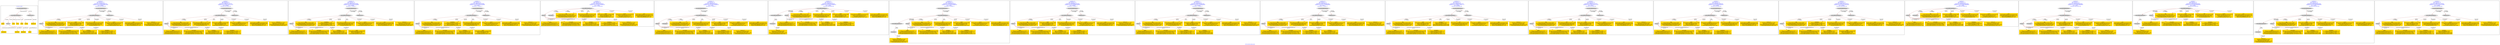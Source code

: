 digraph n0 {
fontcolor="blue"
remincross="true"
label="s24-s-norton-simon.json"
subgraph cluster_0 {
label="1-correct model"
n2[style="filled",color="white",fillcolor="lightgray",label="CulturalHeritageObject1"];
n3[shape="plaintext",style="filled",fillcolor="gold",label="made"];
n4[style="filled",color="white",fillcolor="lightgray",label="Person1"];
n5[shape="plaintext",style="filled",fillcolor="gold",label="dim"];
n6[shape="plaintext",style="filled",fillcolor="gold",label="prov"];
n7[shape="plaintext",style="filled",fillcolor="gold",label="title"];
n8[shape="plaintext",style="filled",fillcolor="gold",label="access"];
n9[shape="plaintext",style="filled",fillcolor="gold",label="nationality"];
n10[shape="plaintext",style="filled",fillcolor="gold",label="birthDate"];
n11[shape="plaintext",style="filled",fillcolor="gold",label="deathDate"];
n12[shape="plaintext",style="filled",fillcolor="gold",label="artist"];
n13[style="filled",color="white",fillcolor="lightgray",label="EuropeanaAggregation1"];
n14[style="filled",color="white",fillcolor="lightgray",label="WebResource1"];
n15[shape="plaintext",style="filled",fillcolor="gold",label="image_url"];
}
subgraph cluster_1 {
label="candidate 0\nlink coherence:1.0\nnode coherence:1.0\nconfidence:0.5128361958641812\nmapping score:0.6209453986213936\ncost:12.99968\n-precision:0.85-recall:0.85"
n17[style="filled",color="white",fillcolor="lightgray",label="CulturalHeritageObject1"];
n18[style="filled",color="white",fillcolor="lightgray",label="Person1"];
n19[style="filled",color="white",fillcolor="lightgray",label="EuropeanaAggregation1"];
n20[style="filled",color="white",fillcolor="lightgray",label="WebResource1"];
n21[shape="plaintext",style="filled",fillcolor="gold",label="dim\n[CulturalHeritageObject,extent,0.684]\n[CulturalHeritageObject,accessionNumber,0.131]\n[CulturalHeritageObject,description,0.104]\n[CulturalHeritageObject,medium,0.08]"];
n22[shape="plaintext",style="filled",fillcolor="gold",label="artist\n[Person,nameOfThePerson,0.537]\n[CulturalHeritageObject,description,0.175]\n[Person,biographicalInformation,0.17]\n[CulturalHeritageObject,provenance,0.118]"];
n23[shape="plaintext",style="filled",fillcolor="gold",label="nationality\n[Person,countryAssociatedWithThePerson,0.829]\n[Person,biographicalInformation,0.059]\n[CulturalHeritageObject,description,0.058]\n[CulturalHeritageObject,provenance,0.053]"];
n24[shape="plaintext",style="filled",fillcolor="gold",label="made\n[CulturalHeritageObject,created,0.396]\n[Person,dateOfDeath,0.329]\n[Person,dateOfBirth,0.151]\n[CulturalHeritageObject,title,0.124]"];
n25[shape="plaintext",style="filled",fillcolor="gold",label="title\n[CulturalHeritageObject,description,0.383]\n[CulturalHeritageObject,title,0.343]\n[Person,biographicalInformation,0.2]\n[Concept,prefLabel,0.075]"];
n26[shape="plaintext",style="filled",fillcolor="gold",label="birthDate\n[Person,dateOfDeath,0.357]\n[Person,dateOfBirth,0.332]\n[CulturalHeritageObject,created,0.266]\n[Person,biographicalInformation,0.044]"];
n27[shape="plaintext",style="filled",fillcolor="gold",label="access\n[CulturalHeritageObject,provenance,0.372]\n[Person,nameOfThePerson,0.247]\n[Document,classLink,0.212]\n[CulturalHeritageObject,title,0.169]"];
n28[shape="plaintext",style="filled",fillcolor="gold",label="deathDate\n[Person,dateOfDeath,0.458]\n[CulturalHeritageObject,created,0.303]\n[Person,dateOfBirth,0.198]\n[CulturalHeritageObject,description,0.04]"];
n29[shape="plaintext",style="filled",fillcolor="gold",label="image_url\n[WebResource,classLink,0.536]\n[Document,classLink,0.309]\n[CulturalHeritageObject,description,0.138]\n[CulturalHeritageObject,title,0.018]"];
n30[shape="plaintext",style="filled",fillcolor="gold",label="prov\n[CulturalHeritageObject,provenance,0.6]\n[CulturalHeritageObject,description,0.153]\n[CulturalHeritageObject,title,0.13]\n[Person,nameOfThePerson,0.116]"];
}
subgraph cluster_2 {
label="candidate 1\nlink coherence:1.0\nnode coherence:1.0\nconfidence:0.5088373311825557\nmapping score:0.6196124437275187\ncost:12.99968\n-precision:0.92-recall:0.92"
n32[style="filled",color="white",fillcolor="lightgray",label="CulturalHeritageObject1"];
n33[style="filled",color="white",fillcolor="lightgray",label="Person1"];
n34[style="filled",color="white",fillcolor="lightgray",label="EuropeanaAggregation1"];
n35[style="filled",color="white",fillcolor="lightgray",label="WebResource1"];
n36[shape="plaintext",style="filled",fillcolor="gold",label="dim\n[CulturalHeritageObject,extent,0.684]\n[CulturalHeritageObject,accessionNumber,0.131]\n[CulturalHeritageObject,description,0.104]\n[CulturalHeritageObject,medium,0.08]"];
n37[shape="plaintext",style="filled",fillcolor="gold",label="artist\n[Person,nameOfThePerson,0.537]\n[CulturalHeritageObject,description,0.175]\n[Person,biographicalInformation,0.17]\n[CulturalHeritageObject,provenance,0.118]"];
n38[shape="plaintext",style="filled",fillcolor="gold",label="nationality\n[Person,countryAssociatedWithThePerson,0.829]\n[Person,biographicalInformation,0.059]\n[CulturalHeritageObject,description,0.058]\n[CulturalHeritageObject,provenance,0.053]"];
n39[shape="plaintext",style="filled",fillcolor="gold",label="title\n[CulturalHeritageObject,description,0.383]\n[CulturalHeritageObject,title,0.343]\n[Person,biographicalInformation,0.2]\n[Concept,prefLabel,0.075]"];
n40[shape="plaintext",style="filled",fillcolor="gold",label="made\n[CulturalHeritageObject,created,0.396]\n[Person,dateOfDeath,0.329]\n[Person,dateOfBirth,0.151]\n[CulturalHeritageObject,title,0.124]"];
n41[shape="plaintext",style="filled",fillcolor="gold",label="birthDate\n[Person,dateOfDeath,0.357]\n[Person,dateOfBirth,0.332]\n[CulturalHeritageObject,created,0.266]\n[Person,biographicalInformation,0.044]"];
n42[shape="plaintext",style="filled",fillcolor="gold",label="access\n[CulturalHeritageObject,provenance,0.372]\n[Person,nameOfThePerson,0.247]\n[Document,classLink,0.212]\n[CulturalHeritageObject,title,0.169]"];
n43[shape="plaintext",style="filled",fillcolor="gold",label="deathDate\n[Person,dateOfDeath,0.458]\n[CulturalHeritageObject,created,0.303]\n[Person,dateOfBirth,0.198]\n[CulturalHeritageObject,description,0.04]"];
n44[shape="plaintext",style="filled",fillcolor="gold",label="image_url\n[WebResource,classLink,0.536]\n[Document,classLink,0.309]\n[CulturalHeritageObject,description,0.138]\n[CulturalHeritageObject,title,0.018]"];
n45[shape="plaintext",style="filled",fillcolor="gold",label="prov\n[CulturalHeritageObject,provenance,0.6]\n[CulturalHeritageObject,description,0.153]\n[CulturalHeritageObject,title,0.13]\n[Person,nameOfThePerson,0.116]"];
}
subgraph cluster_3 {
label="candidate 10\nlink coherence:1.0\nnode coherence:1.0\nconfidence:0.48661258555286696\nmapping score:0.6122041951842889\ncost:12.99968\n-precision:0.77-recall:0.77"
n47[style="filled",color="white",fillcolor="lightgray",label="CulturalHeritageObject1"];
n48[style="filled",color="white",fillcolor="lightgray",label="Person1"];
n49[style="filled",color="white",fillcolor="lightgray",label="EuropeanaAggregation1"];
n50[style="filled",color="white",fillcolor="lightgray",label="WebResource1"];
n51[shape="plaintext",style="filled",fillcolor="gold",label="dim\n[CulturalHeritageObject,extent,0.684]\n[CulturalHeritageObject,accessionNumber,0.131]\n[CulturalHeritageObject,description,0.104]\n[CulturalHeritageObject,medium,0.08]"];
n52[shape="plaintext",style="filled",fillcolor="gold",label="artist\n[Person,nameOfThePerson,0.537]\n[CulturalHeritageObject,description,0.175]\n[Person,biographicalInformation,0.17]\n[CulturalHeritageObject,provenance,0.118]"];
n53[shape="plaintext",style="filled",fillcolor="gold",label="nationality\n[Person,countryAssociatedWithThePerson,0.829]\n[Person,biographicalInformation,0.059]\n[CulturalHeritageObject,description,0.058]\n[CulturalHeritageObject,provenance,0.053]"];
n54[shape="plaintext",style="filled",fillcolor="gold",label="deathDate\n[Person,dateOfDeath,0.458]\n[CulturalHeritageObject,created,0.303]\n[Person,dateOfBirth,0.198]\n[CulturalHeritageObject,description,0.04]"];
n55[shape="plaintext",style="filled",fillcolor="gold",label="title\n[CulturalHeritageObject,description,0.383]\n[CulturalHeritageObject,title,0.343]\n[Person,biographicalInformation,0.2]\n[Concept,prefLabel,0.075]"];
n56[shape="plaintext",style="filled",fillcolor="gold",label="birthDate\n[Person,dateOfDeath,0.357]\n[Person,dateOfBirth,0.332]\n[CulturalHeritageObject,created,0.266]\n[Person,biographicalInformation,0.044]"];
n57[shape="plaintext",style="filled",fillcolor="gold",label="access\n[CulturalHeritageObject,provenance,0.372]\n[Person,nameOfThePerson,0.247]\n[Document,classLink,0.212]\n[CulturalHeritageObject,title,0.169]"];
n58[shape="plaintext",style="filled",fillcolor="gold",label="made\n[CulturalHeritageObject,created,0.396]\n[Person,dateOfDeath,0.329]\n[Person,dateOfBirth,0.151]\n[CulturalHeritageObject,title,0.124]"];
n59[shape="plaintext",style="filled",fillcolor="gold",label="image_url\n[WebResource,classLink,0.536]\n[Document,classLink,0.309]\n[CulturalHeritageObject,description,0.138]\n[CulturalHeritageObject,title,0.018]"];
n60[shape="plaintext",style="filled",fillcolor="gold",label="prov\n[CulturalHeritageObject,provenance,0.6]\n[CulturalHeritageObject,description,0.153]\n[CulturalHeritageObject,title,0.13]\n[Person,nameOfThePerson,0.116]"];
}
subgraph cluster_4 {
label="candidate 11\nlink coherence:1.0\nnode coherence:1.0\nconfidence:0.48661258555286696\nmapping score:0.6122041951842889\ncost:12.99977\n-precision:0.77-recall:0.77"
n62[style="filled",color="white",fillcolor="lightgray",label="CulturalHeritageObject1"];
n63[style="filled",color="white",fillcolor="lightgray",label="Person1"];
n64[style="filled",color="white",fillcolor="lightgray",label="EuropeanaAggregation1"];
n65[style="filled",color="white",fillcolor="lightgray",label="WebResource2"];
n66[shape="plaintext",style="filled",fillcolor="gold",label="dim\n[CulturalHeritageObject,extent,0.684]\n[CulturalHeritageObject,accessionNumber,0.131]\n[CulturalHeritageObject,description,0.104]\n[CulturalHeritageObject,medium,0.08]"];
n67[shape="plaintext",style="filled",fillcolor="gold",label="artist\n[Person,nameOfThePerson,0.537]\n[CulturalHeritageObject,description,0.175]\n[Person,biographicalInformation,0.17]\n[CulturalHeritageObject,provenance,0.118]"];
n68[shape="plaintext",style="filled",fillcolor="gold",label="nationality\n[Person,countryAssociatedWithThePerson,0.829]\n[Person,biographicalInformation,0.059]\n[CulturalHeritageObject,description,0.058]\n[CulturalHeritageObject,provenance,0.053]"];
n69[shape="plaintext",style="filled",fillcolor="gold",label="image_url\n[WebResource,classLink,0.536]\n[Document,classLink,0.309]\n[CulturalHeritageObject,description,0.138]\n[CulturalHeritageObject,title,0.018]"];
n70[shape="plaintext",style="filled",fillcolor="gold",label="deathDate\n[Person,dateOfDeath,0.458]\n[CulturalHeritageObject,created,0.303]\n[Person,dateOfBirth,0.198]\n[CulturalHeritageObject,description,0.04]"];
n71[shape="plaintext",style="filled",fillcolor="gold",label="title\n[CulturalHeritageObject,description,0.383]\n[CulturalHeritageObject,title,0.343]\n[Person,biographicalInformation,0.2]\n[Concept,prefLabel,0.075]"];
n72[shape="plaintext",style="filled",fillcolor="gold",label="birthDate\n[Person,dateOfDeath,0.357]\n[Person,dateOfBirth,0.332]\n[CulturalHeritageObject,created,0.266]\n[Person,biographicalInformation,0.044]"];
n73[shape="plaintext",style="filled",fillcolor="gold",label="access\n[CulturalHeritageObject,provenance,0.372]\n[Person,nameOfThePerson,0.247]\n[Document,classLink,0.212]\n[CulturalHeritageObject,title,0.169]"];
n74[shape="plaintext",style="filled",fillcolor="gold",label="made\n[CulturalHeritageObject,created,0.396]\n[Person,dateOfDeath,0.329]\n[Person,dateOfBirth,0.151]\n[CulturalHeritageObject,title,0.124]"];
n75[shape="plaintext",style="filled",fillcolor="gold",label="prov\n[CulturalHeritageObject,provenance,0.6]\n[CulturalHeritageObject,description,0.153]\n[CulturalHeritageObject,title,0.13]\n[Person,nameOfThePerson,0.116]"];
}
subgraph cluster_5 {
label="candidate 12\nlink coherence:1.0\nnode coherence:1.0\nconfidence:0.486185381900431\nmapping score:0.6120617939668103\ncost:11.99987\n-precision:0.75-recall:0.69"
n77[style="filled",color="white",fillcolor="lightgray",label="CulturalHeritageObject1"];
n78[style="filled",color="white",fillcolor="lightgray",label="Person1"];
n79[style="filled",color="white",fillcolor="lightgray",label="Document1"];
n80[shape="plaintext",style="filled",fillcolor="gold",label="dim\n[CulturalHeritageObject,extent,0.684]\n[CulturalHeritageObject,accessionNumber,0.131]\n[CulturalHeritageObject,description,0.104]\n[CulturalHeritageObject,medium,0.08]"];
n81[shape="plaintext",style="filled",fillcolor="gold",label="artist\n[Person,nameOfThePerson,0.537]\n[CulturalHeritageObject,description,0.175]\n[Person,biographicalInformation,0.17]\n[CulturalHeritageObject,provenance,0.118]"];
n82[shape="plaintext",style="filled",fillcolor="gold",label="nationality\n[Person,countryAssociatedWithThePerson,0.829]\n[Person,biographicalInformation,0.059]\n[CulturalHeritageObject,description,0.058]\n[CulturalHeritageObject,provenance,0.053]"];
n83[shape="plaintext",style="filled",fillcolor="gold",label="image_url\n[WebResource,classLink,0.536]\n[Document,classLink,0.309]\n[CulturalHeritageObject,description,0.138]\n[CulturalHeritageObject,title,0.018]"];
n84[shape="plaintext",style="filled",fillcolor="gold",label="title\n[CulturalHeritageObject,description,0.383]\n[CulturalHeritageObject,title,0.343]\n[Person,biographicalInformation,0.2]\n[Concept,prefLabel,0.075]"];
n85[shape="plaintext",style="filled",fillcolor="gold",label="made\n[CulturalHeritageObject,created,0.396]\n[Person,dateOfDeath,0.329]\n[Person,dateOfBirth,0.151]\n[CulturalHeritageObject,title,0.124]"];
n86[shape="plaintext",style="filled",fillcolor="gold",label="birthDate\n[Person,dateOfDeath,0.357]\n[Person,dateOfBirth,0.332]\n[CulturalHeritageObject,created,0.266]\n[Person,biographicalInformation,0.044]"];
n87[shape="plaintext",style="filled",fillcolor="gold",label="access\n[CulturalHeritageObject,provenance,0.372]\n[Person,nameOfThePerson,0.247]\n[Document,classLink,0.212]\n[CulturalHeritageObject,title,0.169]"];
n88[shape="plaintext",style="filled",fillcolor="gold",label="deathDate\n[Person,dateOfDeath,0.458]\n[CulturalHeritageObject,created,0.303]\n[Person,dateOfBirth,0.198]\n[CulturalHeritageObject,description,0.04]"];
n89[shape="plaintext",style="filled",fillcolor="gold",label="prov\n[CulturalHeritageObject,provenance,0.6]\n[CulturalHeritageObject,description,0.153]\n[CulturalHeritageObject,title,0.13]\n[Person,nameOfThePerson,0.116]"];
}
subgraph cluster_6 {
label="candidate 13\nlink coherence:1.0\nnode coherence:1.0\nconfidence:0.486185381900431\nmapping score:0.6120617939668103\ncost:12.99977\n-precision:0.77-recall:0.77"
n91[style="filled",color="white",fillcolor="lightgray",label="CulturalHeritageObject1"];
n92[style="filled",color="white",fillcolor="lightgray",label="Person1"];
n93[style="filled",color="white",fillcolor="lightgray",label="Document1"];
n94[style="filled",color="white",fillcolor="lightgray",label="EuropeanaAggregation1"];
n95[shape="plaintext",style="filled",fillcolor="gold",label="dim\n[CulturalHeritageObject,extent,0.684]\n[CulturalHeritageObject,accessionNumber,0.131]\n[CulturalHeritageObject,description,0.104]\n[CulturalHeritageObject,medium,0.08]"];
n96[shape="plaintext",style="filled",fillcolor="gold",label="artist\n[Person,nameOfThePerson,0.537]\n[CulturalHeritageObject,description,0.175]\n[Person,biographicalInformation,0.17]\n[CulturalHeritageObject,provenance,0.118]"];
n97[shape="plaintext",style="filled",fillcolor="gold",label="nationality\n[Person,countryAssociatedWithThePerson,0.829]\n[Person,biographicalInformation,0.059]\n[CulturalHeritageObject,description,0.058]\n[CulturalHeritageObject,provenance,0.053]"];
n98[shape="plaintext",style="filled",fillcolor="gold",label="image_url\n[WebResource,classLink,0.536]\n[Document,classLink,0.309]\n[CulturalHeritageObject,description,0.138]\n[CulturalHeritageObject,title,0.018]"];
n99[shape="plaintext",style="filled",fillcolor="gold",label="title\n[CulturalHeritageObject,description,0.383]\n[CulturalHeritageObject,title,0.343]\n[Person,biographicalInformation,0.2]\n[Concept,prefLabel,0.075]"];
n100[shape="plaintext",style="filled",fillcolor="gold",label="made\n[CulturalHeritageObject,created,0.396]\n[Person,dateOfDeath,0.329]\n[Person,dateOfBirth,0.151]\n[CulturalHeritageObject,title,0.124]"];
n101[shape="plaintext",style="filled",fillcolor="gold",label="birthDate\n[Person,dateOfDeath,0.357]\n[Person,dateOfBirth,0.332]\n[CulturalHeritageObject,created,0.266]\n[Person,biographicalInformation,0.044]"];
n102[shape="plaintext",style="filled",fillcolor="gold",label="access\n[CulturalHeritageObject,provenance,0.372]\n[Person,nameOfThePerson,0.247]\n[Document,classLink,0.212]\n[CulturalHeritageObject,title,0.169]"];
n103[shape="plaintext",style="filled",fillcolor="gold",label="deathDate\n[Person,dateOfDeath,0.458]\n[CulturalHeritageObject,created,0.303]\n[Person,dateOfBirth,0.198]\n[CulturalHeritageObject,description,0.04]"];
n104[shape="plaintext",style="filled",fillcolor="gold",label="prov\n[CulturalHeritageObject,provenance,0.6]\n[CulturalHeritageObject,description,0.153]\n[CulturalHeritageObject,title,0.13]\n[Person,nameOfThePerson,0.116]"];
}
subgraph cluster_7 {
label="candidate 14\nlink coherence:1.0\nnode coherence:1.0\nconfidence:0.486185381900431\nmapping score:0.6120617939668103\ncost:12.99987\n-precision:0.69-recall:0.69"
n106[style="filled",color="white",fillcolor="lightgray",label="CulturalHeritageObject1"];
n107[style="filled",color="white",fillcolor="lightgray",label="CulturalHeritageObject2"];
n108[style="filled",color="white",fillcolor="lightgray",label="Person1"];
n109[style="filled",color="white",fillcolor="lightgray",label="Document2"];
n110[shape="plaintext",style="filled",fillcolor="gold",label="dim\n[CulturalHeritageObject,extent,0.684]\n[CulturalHeritageObject,accessionNumber,0.131]\n[CulturalHeritageObject,description,0.104]\n[CulturalHeritageObject,medium,0.08]"];
n111[shape="plaintext",style="filled",fillcolor="gold",label="artist\n[Person,nameOfThePerson,0.537]\n[CulturalHeritageObject,description,0.175]\n[Person,biographicalInformation,0.17]\n[CulturalHeritageObject,provenance,0.118]"];
n112[shape="plaintext",style="filled",fillcolor="gold",label="nationality\n[Person,countryAssociatedWithThePerson,0.829]\n[Person,biographicalInformation,0.059]\n[CulturalHeritageObject,description,0.058]\n[CulturalHeritageObject,provenance,0.053]"];
n113[shape="plaintext",style="filled",fillcolor="gold",label="image_url\n[WebResource,classLink,0.536]\n[Document,classLink,0.309]\n[CulturalHeritageObject,description,0.138]\n[CulturalHeritageObject,title,0.018]"];
n114[shape="plaintext",style="filled",fillcolor="gold",label="title\n[CulturalHeritageObject,description,0.383]\n[CulturalHeritageObject,title,0.343]\n[Person,biographicalInformation,0.2]\n[Concept,prefLabel,0.075]"];
n115[shape="plaintext",style="filled",fillcolor="gold",label="made\n[CulturalHeritageObject,created,0.396]\n[Person,dateOfDeath,0.329]\n[Person,dateOfBirth,0.151]\n[CulturalHeritageObject,title,0.124]"];
n116[shape="plaintext",style="filled",fillcolor="gold",label="birthDate\n[Person,dateOfDeath,0.357]\n[Person,dateOfBirth,0.332]\n[CulturalHeritageObject,created,0.266]\n[Person,biographicalInformation,0.044]"];
n117[shape="plaintext",style="filled",fillcolor="gold",label="access\n[CulturalHeritageObject,provenance,0.372]\n[Person,nameOfThePerson,0.247]\n[Document,classLink,0.212]\n[CulturalHeritageObject,title,0.169]"];
n118[shape="plaintext",style="filled",fillcolor="gold",label="deathDate\n[Person,dateOfDeath,0.458]\n[CulturalHeritageObject,created,0.303]\n[Person,dateOfBirth,0.198]\n[CulturalHeritageObject,description,0.04]"];
n119[shape="plaintext",style="filled",fillcolor="gold",label="prov\n[CulturalHeritageObject,provenance,0.6]\n[CulturalHeritageObject,description,0.153]\n[CulturalHeritageObject,title,0.13]\n[Person,nameOfThePerson,0.116]"];
}
subgraph cluster_8 {
label="candidate 15\nlink coherence:1.0\nnode coherence:1.0\nconfidence:0.486185381900431\nmapping score:0.6120617939668103\ncost:13.99977\n-precision:0.71-recall:0.77"
n121[style="filled",color="white",fillcolor="lightgray",label="CulturalHeritageObject1"];
n122[style="filled",color="white",fillcolor="lightgray",label="CulturalHeritageObject2"];
n123[style="filled",color="white",fillcolor="lightgray",label="Person1"];
n124[style="filled",color="white",fillcolor="lightgray",label="Document2"];
n125[style="filled",color="white",fillcolor="lightgray",label="EuropeanaAggregation1"];
n126[shape="plaintext",style="filled",fillcolor="gold",label="dim\n[CulturalHeritageObject,extent,0.684]\n[CulturalHeritageObject,accessionNumber,0.131]\n[CulturalHeritageObject,description,0.104]\n[CulturalHeritageObject,medium,0.08]"];
n127[shape="plaintext",style="filled",fillcolor="gold",label="artist\n[Person,nameOfThePerson,0.537]\n[CulturalHeritageObject,description,0.175]\n[Person,biographicalInformation,0.17]\n[CulturalHeritageObject,provenance,0.118]"];
n128[shape="plaintext",style="filled",fillcolor="gold",label="nationality\n[Person,countryAssociatedWithThePerson,0.829]\n[Person,biographicalInformation,0.059]\n[CulturalHeritageObject,description,0.058]\n[CulturalHeritageObject,provenance,0.053]"];
n129[shape="plaintext",style="filled",fillcolor="gold",label="image_url\n[WebResource,classLink,0.536]\n[Document,classLink,0.309]\n[CulturalHeritageObject,description,0.138]\n[CulturalHeritageObject,title,0.018]"];
n130[shape="plaintext",style="filled",fillcolor="gold",label="title\n[CulturalHeritageObject,description,0.383]\n[CulturalHeritageObject,title,0.343]\n[Person,biographicalInformation,0.2]\n[Concept,prefLabel,0.075]"];
n131[shape="plaintext",style="filled",fillcolor="gold",label="made\n[CulturalHeritageObject,created,0.396]\n[Person,dateOfDeath,0.329]\n[Person,dateOfBirth,0.151]\n[CulturalHeritageObject,title,0.124]"];
n132[shape="plaintext",style="filled",fillcolor="gold",label="birthDate\n[Person,dateOfDeath,0.357]\n[Person,dateOfBirth,0.332]\n[CulturalHeritageObject,created,0.266]\n[Person,biographicalInformation,0.044]"];
n133[shape="plaintext",style="filled",fillcolor="gold",label="access\n[CulturalHeritageObject,provenance,0.372]\n[Person,nameOfThePerson,0.247]\n[Document,classLink,0.212]\n[CulturalHeritageObject,title,0.169]"];
n134[shape="plaintext",style="filled",fillcolor="gold",label="deathDate\n[Person,dateOfDeath,0.458]\n[CulturalHeritageObject,created,0.303]\n[Person,dateOfBirth,0.198]\n[CulturalHeritageObject,description,0.04]"];
n135[shape="plaintext",style="filled",fillcolor="gold",label="prov\n[CulturalHeritageObject,provenance,0.6]\n[CulturalHeritageObject,description,0.153]\n[CulturalHeritageObject,title,0.13]\n[Person,nameOfThePerson,0.116]"];
}
subgraph cluster_9 {
label="candidate 16\nlink coherence:1.0\nnode coherence:1.0\nconfidence:0.48556488161955846\nmapping score:0.6118549605398528\ncost:12.99968\n-precision:0.77-recall:0.77"
n137[style="filled",color="white",fillcolor="lightgray",label="CulturalHeritageObject1"];
n138[style="filled",color="white",fillcolor="lightgray",label="Person1"];
n139[style="filled",color="white",fillcolor="lightgray",label="EuropeanaAggregation1"];
n140[style="filled",color="white",fillcolor="lightgray",label="WebResource1"];
n141[shape="plaintext",style="filled",fillcolor="gold",label="dim\n[CulturalHeritageObject,extent,0.684]\n[CulturalHeritageObject,accessionNumber,0.131]\n[CulturalHeritageObject,description,0.104]\n[CulturalHeritageObject,medium,0.08]"];
n142[shape="plaintext",style="filled",fillcolor="gold",label="artist\n[Person,nameOfThePerson,0.537]\n[CulturalHeritageObject,description,0.175]\n[Person,biographicalInformation,0.17]\n[CulturalHeritageObject,provenance,0.118]"];
n143[shape="plaintext",style="filled",fillcolor="gold",label="nationality\n[Person,countryAssociatedWithThePerson,0.829]\n[Person,biographicalInformation,0.059]\n[CulturalHeritageObject,description,0.058]\n[CulturalHeritageObject,provenance,0.053]"];
n144[shape="plaintext",style="filled",fillcolor="gold",label="made\n[CulturalHeritageObject,created,0.396]\n[Person,dateOfDeath,0.329]\n[Person,dateOfBirth,0.151]\n[CulturalHeritageObject,title,0.124]"];
n145[shape="plaintext",style="filled",fillcolor="gold",label="title\n[CulturalHeritageObject,description,0.383]\n[CulturalHeritageObject,title,0.343]\n[Person,biographicalInformation,0.2]\n[Concept,prefLabel,0.075]"];
n146[shape="plaintext",style="filled",fillcolor="gold",label="birthDate\n[Person,dateOfDeath,0.357]\n[Person,dateOfBirth,0.332]\n[CulturalHeritageObject,created,0.266]\n[Person,biographicalInformation,0.044]"];
n147[shape="plaintext",style="filled",fillcolor="gold",label="access\n[CulturalHeritageObject,provenance,0.372]\n[Person,nameOfThePerson,0.247]\n[Document,classLink,0.212]\n[CulturalHeritageObject,title,0.169]"];
n148[shape="plaintext",style="filled",fillcolor="gold",label="deathDate\n[Person,dateOfDeath,0.458]\n[CulturalHeritageObject,created,0.303]\n[Person,dateOfBirth,0.198]\n[CulturalHeritageObject,description,0.04]"];
n149[shape="plaintext",style="filled",fillcolor="gold",label="image_url\n[WebResource,classLink,0.536]\n[Document,classLink,0.309]\n[CulturalHeritageObject,description,0.138]\n[CulturalHeritageObject,title,0.018]"];
n150[shape="plaintext",style="filled",fillcolor="gold",label="prov\n[CulturalHeritageObject,provenance,0.6]\n[CulturalHeritageObject,description,0.153]\n[CulturalHeritageObject,title,0.13]\n[Person,nameOfThePerson,0.116]"];
}
subgraph cluster_10 {
label="candidate 17\nlink coherence:1.0\nnode coherence:1.0\nconfidence:0.4853139265922429\nmapping score:0.6117713088640809\ncost:12.99968\n-precision:0.77-recall:0.77"
n152[style="filled",color="white",fillcolor="lightgray",label="CulturalHeritageObject1"];
n153[style="filled",color="white",fillcolor="lightgray",label="Person1"];
n154[style="filled",color="white",fillcolor="lightgray",label="EuropeanaAggregation1"];
n155[style="filled",color="white",fillcolor="lightgray",label="WebResource1"];
n156[shape="plaintext",style="filled",fillcolor="gold",label="dim\n[CulturalHeritageObject,extent,0.684]\n[CulturalHeritageObject,accessionNumber,0.131]\n[CulturalHeritageObject,description,0.104]\n[CulturalHeritageObject,medium,0.08]"];
n157[shape="plaintext",style="filled",fillcolor="gold",label="artist\n[Person,nameOfThePerson,0.537]\n[CulturalHeritageObject,description,0.175]\n[Person,biographicalInformation,0.17]\n[CulturalHeritageObject,provenance,0.118]"];
n158[shape="plaintext",style="filled",fillcolor="gold",label="nationality\n[Person,countryAssociatedWithThePerson,0.829]\n[Person,biographicalInformation,0.059]\n[CulturalHeritageObject,description,0.058]\n[CulturalHeritageObject,provenance,0.053]"];
n159[shape="plaintext",style="filled",fillcolor="gold",label="title\n[CulturalHeritageObject,description,0.383]\n[CulturalHeritageObject,title,0.343]\n[Person,biographicalInformation,0.2]\n[Concept,prefLabel,0.075]"];
n160[shape="plaintext",style="filled",fillcolor="gold",label="made\n[CulturalHeritageObject,created,0.396]\n[Person,dateOfDeath,0.329]\n[Person,dateOfBirth,0.151]\n[CulturalHeritageObject,title,0.124]"];
n161[shape="plaintext",style="filled",fillcolor="gold",label="deathDate\n[Person,dateOfDeath,0.458]\n[CulturalHeritageObject,created,0.303]\n[Person,dateOfBirth,0.198]\n[CulturalHeritageObject,description,0.04]"];
n162[shape="plaintext",style="filled",fillcolor="gold",label="access\n[CulturalHeritageObject,provenance,0.372]\n[Person,nameOfThePerson,0.247]\n[Document,classLink,0.212]\n[CulturalHeritageObject,title,0.169]"];
n163[shape="plaintext",style="filled",fillcolor="gold",label="birthDate\n[Person,dateOfDeath,0.357]\n[Person,dateOfBirth,0.332]\n[CulturalHeritageObject,created,0.266]\n[Person,biographicalInformation,0.044]"];
n164[shape="plaintext",style="filled",fillcolor="gold",label="image_url\n[WebResource,classLink,0.536]\n[Document,classLink,0.309]\n[CulturalHeritageObject,description,0.138]\n[CulturalHeritageObject,title,0.018]"];
n165[shape="plaintext",style="filled",fillcolor="gold",label="prov\n[CulturalHeritageObject,provenance,0.6]\n[CulturalHeritageObject,description,0.153]\n[CulturalHeritageObject,title,0.13]\n[Person,nameOfThePerson,0.116]"];
}
subgraph cluster_11 {
label="candidate 18\nlink coherence:1.0\nnode coherence:1.0\nconfidence:0.4853139265922429\nmapping score:0.6117713088640809\ncost:12.99977\n-precision:0.77-recall:0.77"
n167[style="filled",color="white",fillcolor="lightgray",label="CulturalHeritageObject1"];
n168[style="filled",color="white",fillcolor="lightgray",label="Person1"];
n169[style="filled",color="white",fillcolor="lightgray",label="EuropeanaAggregation1"];
n170[style="filled",color="white",fillcolor="lightgray",label="WebResource2"];
n171[shape="plaintext",style="filled",fillcolor="gold",label="dim\n[CulturalHeritageObject,extent,0.684]\n[CulturalHeritageObject,accessionNumber,0.131]\n[CulturalHeritageObject,description,0.104]\n[CulturalHeritageObject,medium,0.08]"];
n172[shape="plaintext",style="filled",fillcolor="gold",label="artist\n[Person,nameOfThePerson,0.537]\n[CulturalHeritageObject,description,0.175]\n[Person,biographicalInformation,0.17]\n[CulturalHeritageObject,provenance,0.118]"];
n173[shape="plaintext",style="filled",fillcolor="gold",label="nationality\n[Person,countryAssociatedWithThePerson,0.829]\n[Person,biographicalInformation,0.059]\n[CulturalHeritageObject,description,0.058]\n[CulturalHeritageObject,provenance,0.053]"];
n174[shape="plaintext",style="filled",fillcolor="gold",label="image_url\n[WebResource,classLink,0.536]\n[Document,classLink,0.309]\n[CulturalHeritageObject,description,0.138]\n[CulturalHeritageObject,title,0.018]"];
n175[shape="plaintext",style="filled",fillcolor="gold",label="title\n[CulturalHeritageObject,description,0.383]\n[CulturalHeritageObject,title,0.343]\n[Person,biographicalInformation,0.2]\n[Concept,prefLabel,0.075]"];
n176[shape="plaintext",style="filled",fillcolor="gold",label="made\n[CulturalHeritageObject,created,0.396]\n[Person,dateOfDeath,0.329]\n[Person,dateOfBirth,0.151]\n[CulturalHeritageObject,title,0.124]"];
n177[shape="plaintext",style="filled",fillcolor="gold",label="deathDate\n[Person,dateOfDeath,0.458]\n[CulturalHeritageObject,created,0.303]\n[Person,dateOfBirth,0.198]\n[CulturalHeritageObject,description,0.04]"];
n178[shape="plaintext",style="filled",fillcolor="gold",label="access\n[CulturalHeritageObject,provenance,0.372]\n[Person,nameOfThePerson,0.247]\n[Document,classLink,0.212]\n[CulturalHeritageObject,title,0.169]"];
n179[shape="plaintext",style="filled",fillcolor="gold",label="birthDate\n[Person,dateOfDeath,0.357]\n[Person,dateOfBirth,0.332]\n[CulturalHeritageObject,created,0.266]\n[Person,biographicalInformation,0.044]"];
n180[shape="plaintext",style="filled",fillcolor="gold",label="prov\n[CulturalHeritageObject,provenance,0.6]\n[CulturalHeritageObject,description,0.153]\n[CulturalHeritageObject,title,0.13]\n[Person,nameOfThePerson,0.116]"];
}
subgraph cluster_12 {
label="candidate 19\nlink coherence:1.0\nnode coherence:1.0\nconfidence:0.4789553358231518\nmapping score:0.6096517786077172\ncost:12.99968\n-precision:0.69-recall:0.69"
n182[style="filled",color="white",fillcolor="lightgray",label="CulturalHeritageObject1"];
n183[style="filled",color="white",fillcolor="lightgray",label="Person1"];
n184[style="filled",color="white",fillcolor="lightgray",label="EuropeanaAggregation1"];
n185[style="filled",color="white",fillcolor="lightgray",label="WebResource1"];
n186[shape="plaintext",style="filled",fillcolor="gold",label="dim\n[CulturalHeritageObject,extent,0.684]\n[CulturalHeritageObject,accessionNumber,0.131]\n[CulturalHeritageObject,description,0.104]\n[CulturalHeritageObject,medium,0.08]"];
n187[shape="plaintext",style="filled",fillcolor="gold",label="artist\n[Person,nameOfThePerson,0.537]\n[CulturalHeritageObject,description,0.175]\n[Person,biographicalInformation,0.17]\n[CulturalHeritageObject,provenance,0.118]"];
n188[shape="plaintext",style="filled",fillcolor="gold",label="nationality\n[Person,countryAssociatedWithThePerson,0.829]\n[Person,biographicalInformation,0.059]\n[CulturalHeritageObject,description,0.058]\n[CulturalHeritageObject,provenance,0.053]"];
n189[shape="plaintext",style="filled",fillcolor="gold",label="made\n[CulturalHeritageObject,created,0.396]\n[Person,dateOfDeath,0.329]\n[Person,dateOfBirth,0.151]\n[CulturalHeritageObject,title,0.124]"];
n190[shape="plaintext",style="filled",fillcolor="gold",label="birthDate\n[Person,dateOfDeath,0.357]\n[Person,dateOfBirth,0.332]\n[CulturalHeritageObject,created,0.266]\n[Person,biographicalInformation,0.044]"];
n191[shape="plaintext",style="filled",fillcolor="gold",label="title\n[CulturalHeritageObject,description,0.383]\n[CulturalHeritageObject,title,0.343]\n[Person,biographicalInformation,0.2]\n[Concept,prefLabel,0.075]"];
n192[shape="plaintext",style="filled",fillcolor="gold",label="access\n[CulturalHeritageObject,provenance,0.372]\n[Person,nameOfThePerson,0.247]\n[Document,classLink,0.212]\n[CulturalHeritageObject,title,0.169]"];
n193[shape="plaintext",style="filled",fillcolor="gold",label="deathDate\n[Person,dateOfDeath,0.458]\n[CulturalHeritageObject,created,0.303]\n[Person,dateOfBirth,0.198]\n[CulturalHeritageObject,description,0.04]"];
n194[shape="plaintext",style="filled",fillcolor="gold",label="image_url\n[WebResource,classLink,0.536]\n[Document,classLink,0.309]\n[CulturalHeritageObject,description,0.138]\n[CulturalHeritageObject,title,0.018]"];
n195[shape="plaintext",style="filled",fillcolor="gold",label="prov\n[CulturalHeritageObject,provenance,0.6]\n[CulturalHeritageObject,description,0.153]\n[CulturalHeritageObject,title,0.13]\n[Person,nameOfThePerson,0.116]"];
}
subgraph cluster_13 {
label="candidate 2\nlink coherence:1.0\nnode coherence:1.0\nconfidence:0.5088373311825557\nmapping score:0.6196124437275187\ncost:12.99977\n-precision:0.92-recall:0.92"
n197[style="filled",color="white",fillcolor="lightgray",label="CulturalHeritageObject1"];
n198[style="filled",color="white",fillcolor="lightgray",label="Person1"];
n199[style="filled",color="white",fillcolor="lightgray",label="EuropeanaAggregation1"];
n200[style="filled",color="white",fillcolor="lightgray",label="WebResource2"];
n201[shape="plaintext",style="filled",fillcolor="gold",label="dim\n[CulturalHeritageObject,extent,0.684]\n[CulturalHeritageObject,accessionNumber,0.131]\n[CulturalHeritageObject,description,0.104]\n[CulturalHeritageObject,medium,0.08]"];
n202[shape="plaintext",style="filled",fillcolor="gold",label="artist\n[Person,nameOfThePerson,0.537]\n[CulturalHeritageObject,description,0.175]\n[Person,biographicalInformation,0.17]\n[CulturalHeritageObject,provenance,0.118]"];
n203[shape="plaintext",style="filled",fillcolor="gold",label="nationality\n[Person,countryAssociatedWithThePerson,0.829]\n[Person,biographicalInformation,0.059]\n[CulturalHeritageObject,description,0.058]\n[CulturalHeritageObject,provenance,0.053]"];
n204[shape="plaintext",style="filled",fillcolor="gold",label="image_url\n[WebResource,classLink,0.536]\n[Document,classLink,0.309]\n[CulturalHeritageObject,description,0.138]\n[CulturalHeritageObject,title,0.018]"];
n205[shape="plaintext",style="filled",fillcolor="gold",label="title\n[CulturalHeritageObject,description,0.383]\n[CulturalHeritageObject,title,0.343]\n[Person,biographicalInformation,0.2]\n[Concept,prefLabel,0.075]"];
n206[shape="plaintext",style="filled",fillcolor="gold",label="made\n[CulturalHeritageObject,created,0.396]\n[Person,dateOfDeath,0.329]\n[Person,dateOfBirth,0.151]\n[CulturalHeritageObject,title,0.124]"];
n207[shape="plaintext",style="filled",fillcolor="gold",label="birthDate\n[Person,dateOfDeath,0.357]\n[Person,dateOfBirth,0.332]\n[CulturalHeritageObject,created,0.266]\n[Person,biographicalInformation,0.044]"];
n208[shape="plaintext",style="filled",fillcolor="gold",label="access\n[CulturalHeritageObject,provenance,0.372]\n[Person,nameOfThePerson,0.247]\n[Document,classLink,0.212]\n[CulturalHeritageObject,title,0.169]"];
n209[shape="plaintext",style="filled",fillcolor="gold",label="deathDate\n[Person,dateOfDeath,0.458]\n[CulturalHeritageObject,created,0.303]\n[Person,dateOfBirth,0.198]\n[CulturalHeritageObject,description,0.04]"];
n210[shape="plaintext",style="filled",fillcolor="gold",label="prov\n[CulturalHeritageObject,provenance,0.6]\n[CulturalHeritageObject,description,0.153]\n[CulturalHeritageObject,title,0.13]\n[Person,nameOfThePerson,0.116]"];
}
subgraph cluster_14 {
label="candidate 3\nlink coherence:1.0\nnode coherence:1.0\nconfidence:0.49254991202865234\nmapping score:0.6141833040095507\ncost:12.99968\n-precision:0.85-recall:0.85"
n212[style="filled",color="white",fillcolor="lightgray",label="CulturalHeritageObject1"];
n213[style="filled",color="white",fillcolor="lightgray",label="Person1"];
n214[style="filled",color="white",fillcolor="lightgray",label="EuropeanaAggregation1"];
n215[style="filled",color="white",fillcolor="lightgray",label="WebResource1"];
n216[shape="plaintext",style="filled",fillcolor="gold",label="dim\n[CulturalHeritageObject,extent,0.684]\n[CulturalHeritageObject,accessionNumber,0.131]\n[CulturalHeritageObject,description,0.104]\n[CulturalHeritageObject,medium,0.08]"];
n217[shape="plaintext",style="filled",fillcolor="gold",label="artist\n[Person,nameOfThePerson,0.537]\n[CulturalHeritageObject,description,0.175]\n[Person,biographicalInformation,0.17]\n[CulturalHeritageObject,provenance,0.118]"];
n218[shape="plaintext",style="filled",fillcolor="gold",label="nationality\n[Person,countryAssociatedWithThePerson,0.829]\n[Person,biographicalInformation,0.059]\n[CulturalHeritageObject,description,0.058]\n[CulturalHeritageObject,provenance,0.053]"];
n219[shape="plaintext",style="filled",fillcolor="gold",label="made\n[CulturalHeritageObject,created,0.396]\n[Person,dateOfDeath,0.329]\n[Person,dateOfBirth,0.151]\n[CulturalHeritageObject,title,0.124]"];
n220[shape="plaintext",style="filled",fillcolor="gold",label="access\n[CulturalHeritageObject,provenance,0.372]\n[Person,nameOfThePerson,0.247]\n[Document,classLink,0.212]\n[CulturalHeritageObject,title,0.169]"];
n221[shape="plaintext",style="filled",fillcolor="gold",label="title\n[CulturalHeritageObject,description,0.383]\n[CulturalHeritageObject,title,0.343]\n[Person,biographicalInformation,0.2]\n[Concept,prefLabel,0.075]"];
n222[shape="plaintext",style="filled",fillcolor="gold",label="birthDate\n[Person,dateOfDeath,0.357]\n[Person,dateOfBirth,0.332]\n[CulturalHeritageObject,created,0.266]\n[Person,biographicalInformation,0.044]"];
n223[shape="plaintext",style="filled",fillcolor="gold",label="deathDate\n[Person,dateOfDeath,0.458]\n[CulturalHeritageObject,created,0.303]\n[Person,dateOfBirth,0.198]\n[CulturalHeritageObject,description,0.04]"];
n224[shape="plaintext",style="filled",fillcolor="gold",label="image_url\n[WebResource,classLink,0.536]\n[Document,classLink,0.309]\n[CulturalHeritageObject,description,0.138]\n[CulturalHeritageObject,title,0.018]"];
n225[shape="plaintext",style="filled",fillcolor="gold",label="prov\n[CulturalHeritageObject,provenance,0.6]\n[CulturalHeritageObject,description,0.153]\n[CulturalHeritageObject,title,0.13]\n[Person,nameOfThePerson,0.116]"];
}
subgraph cluster_15 {
label="candidate 4\nlink coherence:1.0\nnode coherence:1.0\nconfidence:0.49061145023449243\nmapping score:0.6135371500781641\ncost:12.99968\n-precision:0.69-recall:0.69"
n227[style="filled",color="white",fillcolor="lightgray",label="CulturalHeritageObject1"];
n228[style="filled",color="white",fillcolor="lightgray",label="Person1"];
n229[style="filled",color="white",fillcolor="lightgray",label="EuropeanaAggregation1"];
n230[style="filled",color="white",fillcolor="lightgray",label="WebResource1"];
n231[shape="plaintext",style="filled",fillcolor="gold",label="dim\n[CulturalHeritageObject,extent,0.684]\n[CulturalHeritageObject,accessionNumber,0.131]\n[CulturalHeritageObject,description,0.104]\n[CulturalHeritageObject,medium,0.08]"];
n232[shape="plaintext",style="filled",fillcolor="gold",label="artist\n[Person,nameOfThePerson,0.537]\n[CulturalHeritageObject,description,0.175]\n[Person,biographicalInformation,0.17]\n[CulturalHeritageObject,provenance,0.118]"];
n233[shape="plaintext",style="filled",fillcolor="gold",label="nationality\n[Person,countryAssociatedWithThePerson,0.829]\n[Person,biographicalInformation,0.059]\n[CulturalHeritageObject,description,0.058]\n[CulturalHeritageObject,provenance,0.053]"];
n234[shape="plaintext",style="filled",fillcolor="gold",label="deathDate\n[Person,dateOfDeath,0.458]\n[CulturalHeritageObject,created,0.303]\n[Person,dateOfBirth,0.198]\n[CulturalHeritageObject,description,0.04]"];
n235[shape="plaintext",style="filled",fillcolor="gold",label="title\n[CulturalHeritageObject,description,0.383]\n[CulturalHeritageObject,title,0.343]\n[Person,biographicalInformation,0.2]\n[Concept,prefLabel,0.075]"];
n236[shape="plaintext",style="filled",fillcolor="gold",label="birthDate\n[Person,dateOfDeath,0.357]\n[Person,dateOfBirth,0.332]\n[CulturalHeritageObject,created,0.266]\n[Person,biographicalInformation,0.044]"];
n237[shape="plaintext",style="filled",fillcolor="gold",label="access\n[CulturalHeritageObject,provenance,0.372]\n[Person,nameOfThePerson,0.247]\n[Document,classLink,0.212]\n[CulturalHeritageObject,title,0.169]"];
n238[shape="plaintext",style="filled",fillcolor="gold",label="made\n[CulturalHeritageObject,created,0.396]\n[Person,dateOfDeath,0.329]\n[Person,dateOfBirth,0.151]\n[CulturalHeritageObject,title,0.124]"];
n239[shape="plaintext",style="filled",fillcolor="gold",label="image_url\n[WebResource,classLink,0.536]\n[Document,classLink,0.309]\n[CulturalHeritageObject,description,0.138]\n[CulturalHeritageObject,title,0.018]"];
n240[shape="plaintext",style="filled",fillcolor="gold",label="prov\n[CulturalHeritageObject,provenance,0.6]\n[CulturalHeritageObject,description,0.153]\n[CulturalHeritageObject,title,0.13]\n[Person,nameOfThePerson,0.116]"];
}
subgraph cluster_16 {
label="candidate 5\nlink coherence:1.0\nnode coherence:1.0\nconfidence:0.49018424658205645\nmapping score:0.6133947488606855\ncost:11.99987\n-precision:0.67-recall:0.62"
n242[style="filled",color="white",fillcolor="lightgray",label="CulturalHeritageObject1"];
n243[style="filled",color="white",fillcolor="lightgray",label="Person1"];
n244[style="filled",color="white",fillcolor="lightgray",label="Document1"];
n245[shape="plaintext",style="filled",fillcolor="gold",label="dim\n[CulturalHeritageObject,extent,0.684]\n[CulturalHeritageObject,accessionNumber,0.131]\n[CulturalHeritageObject,description,0.104]\n[CulturalHeritageObject,medium,0.08]"];
n246[shape="plaintext",style="filled",fillcolor="gold",label="artist\n[Person,nameOfThePerson,0.537]\n[CulturalHeritageObject,description,0.175]\n[Person,biographicalInformation,0.17]\n[CulturalHeritageObject,provenance,0.118]"];
n247[shape="plaintext",style="filled",fillcolor="gold",label="nationality\n[Person,countryAssociatedWithThePerson,0.829]\n[Person,biographicalInformation,0.059]\n[CulturalHeritageObject,description,0.058]\n[CulturalHeritageObject,provenance,0.053]"];
n248[shape="plaintext",style="filled",fillcolor="gold",label="image_url\n[WebResource,classLink,0.536]\n[Document,classLink,0.309]\n[CulturalHeritageObject,description,0.138]\n[CulturalHeritageObject,title,0.018]"];
n249[shape="plaintext",style="filled",fillcolor="gold",label="made\n[CulturalHeritageObject,created,0.396]\n[Person,dateOfDeath,0.329]\n[Person,dateOfBirth,0.151]\n[CulturalHeritageObject,title,0.124]"];
n250[shape="plaintext",style="filled",fillcolor="gold",label="title\n[CulturalHeritageObject,description,0.383]\n[CulturalHeritageObject,title,0.343]\n[Person,biographicalInformation,0.2]\n[Concept,prefLabel,0.075]"];
n251[shape="plaintext",style="filled",fillcolor="gold",label="birthDate\n[Person,dateOfDeath,0.357]\n[Person,dateOfBirth,0.332]\n[CulturalHeritageObject,created,0.266]\n[Person,biographicalInformation,0.044]"];
n252[shape="plaintext",style="filled",fillcolor="gold",label="access\n[CulturalHeritageObject,provenance,0.372]\n[Person,nameOfThePerson,0.247]\n[Document,classLink,0.212]\n[CulturalHeritageObject,title,0.169]"];
n253[shape="plaintext",style="filled",fillcolor="gold",label="deathDate\n[Person,dateOfDeath,0.458]\n[CulturalHeritageObject,created,0.303]\n[Person,dateOfBirth,0.198]\n[CulturalHeritageObject,description,0.04]"];
n254[shape="plaintext",style="filled",fillcolor="gold",label="prov\n[CulturalHeritageObject,provenance,0.6]\n[CulturalHeritageObject,description,0.153]\n[CulturalHeritageObject,title,0.13]\n[Person,nameOfThePerson,0.116]"];
}
subgraph cluster_17 {
label="candidate 6\nlink coherence:1.0\nnode coherence:1.0\nconfidence:0.49018424658205645\nmapping score:0.6133947488606855\ncost:12.99977\n-precision:0.69-recall:0.69"
n256[style="filled",color="white",fillcolor="lightgray",label="CulturalHeritageObject1"];
n257[style="filled",color="white",fillcolor="lightgray",label="Person1"];
n258[style="filled",color="white",fillcolor="lightgray",label="Document1"];
n259[style="filled",color="white",fillcolor="lightgray",label="EuropeanaAggregation1"];
n260[shape="plaintext",style="filled",fillcolor="gold",label="dim\n[CulturalHeritageObject,extent,0.684]\n[CulturalHeritageObject,accessionNumber,0.131]\n[CulturalHeritageObject,description,0.104]\n[CulturalHeritageObject,medium,0.08]"];
n261[shape="plaintext",style="filled",fillcolor="gold",label="artist\n[Person,nameOfThePerson,0.537]\n[CulturalHeritageObject,description,0.175]\n[Person,biographicalInformation,0.17]\n[CulturalHeritageObject,provenance,0.118]"];
n262[shape="plaintext",style="filled",fillcolor="gold",label="nationality\n[Person,countryAssociatedWithThePerson,0.829]\n[Person,biographicalInformation,0.059]\n[CulturalHeritageObject,description,0.058]\n[CulturalHeritageObject,provenance,0.053]"];
n263[shape="plaintext",style="filled",fillcolor="gold",label="image_url\n[WebResource,classLink,0.536]\n[Document,classLink,0.309]\n[CulturalHeritageObject,description,0.138]\n[CulturalHeritageObject,title,0.018]"];
n264[shape="plaintext",style="filled",fillcolor="gold",label="made\n[CulturalHeritageObject,created,0.396]\n[Person,dateOfDeath,0.329]\n[Person,dateOfBirth,0.151]\n[CulturalHeritageObject,title,0.124]"];
n265[shape="plaintext",style="filled",fillcolor="gold",label="title\n[CulturalHeritageObject,description,0.383]\n[CulturalHeritageObject,title,0.343]\n[Person,biographicalInformation,0.2]\n[Concept,prefLabel,0.075]"];
n266[shape="plaintext",style="filled",fillcolor="gold",label="birthDate\n[Person,dateOfDeath,0.357]\n[Person,dateOfBirth,0.332]\n[CulturalHeritageObject,created,0.266]\n[Person,biographicalInformation,0.044]"];
n267[shape="plaintext",style="filled",fillcolor="gold",label="access\n[CulturalHeritageObject,provenance,0.372]\n[Person,nameOfThePerson,0.247]\n[Document,classLink,0.212]\n[CulturalHeritageObject,title,0.169]"];
n268[shape="plaintext",style="filled",fillcolor="gold",label="deathDate\n[Person,dateOfDeath,0.458]\n[CulturalHeritageObject,created,0.303]\n[Person,dateOfBirth,0.198]\n[CulturalHeritageObject,description,0.04]"];
n269[shape="plaintext",style="filled",fillcolor="gold",label="prov\n[CulturalHeritageObject,provenance,0.6]\n[CulturalHeritageObject,description,0.153]\n[CulturalHeritageObject,title,0.13]\n[Person,nameOfThePerson,0.116]"];
}
subgraph cluster_18 {
label="candidate 7\nlink coherence:1.0\nnode coherence:1.0\nconfidence:0.49018424658205645\nmapping score:0.6133947488606855\ncost:12.99987\n-precision:0.62-recall:0.62"
n271[style="filled",color="white",fillcolor="lightgray",label="CulturalHeritageObject1"];
n272[style="filled",color="white",fillcolor="lightgray",label="CulturalHeritageObject2"];
n273[style="filled",color="white",fillcolor="lightgray",label="Person1"];
n274[style="filled",color="white",fillcolor="lightgray",label="Document2"];
n275[shape="plaintext",style="filled",fillcolor="gold",label="dim\n[CulturalHeritageObject,extent,0.684]\n[CulturalHeritageObject,accessionNumber,0.131]\n[CulturalHeritageObject,description,0.104]\n[CulturalHeritageObject,medium,0.08]"];
n276[shape="plaintext",style="filled",fillcolor="gold",label="artist\n[Person,nameOfThePerson,0.537]\n[CulturalHeritageObject,description,0.175]\n[Person,biographicalInformation,0.17]\n[CulturalHeritageObject,provenance,0.118]"];
n277[shape="plaintext",style="filled",fillcolor="gold",label="nationality\n[Person,countryAssociatedWithThePerson,0.829]\n[Person,biographicalInformation,0.059]\n[CulturalHeritageObject,description,0.058]\n[CulturalHeritageObject,provenance,0.053]"];
n278[shape="plaintext",style="filled",fillcolor="gold",label="image_url\n[WebResource,classLink,0.536]\n[Document,classLink,0.309]\n[CulturalHeritageObject,description,0.138]\n[CulturalHeritageObject,title,0.018]"];
n279[shape="plaintext",style="filled",fillcolor="gold",label="made\n[CulturalHeritageObject,created,0.396]\n[Person,dateOfDeath,0.329]\n[Person,dateOfBirth,0.151]\n[CulturalHeritageObject,title,0.124]"];
n280[shape="plaintext",style="filled",fillcolor="gold",label="title\n[CulturalHeritageObject,description,0.383]\n[CulturalHeritageObject,title,0.343]\n[Person,biographicalInformation,0.2]\n[Concept,prefLabel,0.075]"];
n281[shape="plaintext",style="filled",fillcolor="gold",label="birthDate\n[Person,dateOfDeath,0.357]\n[Person,dateOfBirth,0.332]\n[CulturalHeritageObject,created,0.266]\n[Person,biographicalInformation,0.044]"];
n282[shape="plaintext",style="filled",fillcolor="gold",label="access\n[CulturalHeritageObject,provenance,0.372]\n[Person,nameOfThePerson,0.247]\n[Document,classLink,0.212]\n[CulturalHeritageObject,title,0.169]"];
n283[shape="plaintext",style="filled",fillcolor="gold",label="deathDate\n[Person,dateOfDeath,0.458]\n[CulturalHeritageObject,created,0.303]\n[Person,dateOfBirth,0.198]\n[CulturalHeritageObject,description,0.04]"];
n284[shape="plaintext",style="filled",fillcolor="gold",label="prov\n[CulturalHeritageObject,provenance,0.6]\n[CulturalHeritageObject,description,0.153]\n[CulturalHeritageObject,title,0.13]\n[Person,nameOfThePerson,0.116]"];
}
subgraph cluster_19 {
label="candidate 8\nlink coherence:1.0\nnode coherence:1.0\nconfidence:0.49018424658205645\nmapping score:0.6133947488606855\ncost:13.99977\n-precision:0.64-recall:0.69"
n286[style="filled",color="white",fillcolor="lightgray",label="CulturalHeritageObject1"];
n287[style="filled",color="white",fillcolor="lightgray",label="CulturalHeritageObject2"];
n288[style="filled",color="white",fillcolor="lightgray",label="Person1"];
n289[style="filled",color="white",fillcolor="lightgray",label="Document2"];
n290[style="filled",color="white",fillcolor="lightgray",label="EuropeanaAggregation1"];
n291[shape="plaintext",style="filled",fillcolor="gold",label="dim\n[CulturalHeritageObject,extent,0.684]\n[CulturalHeritageObject,accessionNumber,0.131]\n[CulturalHeritageObject,description,0.104]\n[CulturalHeritageObject,medium,0.08]"];
n292[shape="plaintext",style="filled",fillcolor="gold",label="artist\n[Person,nameOfThePerson,0.537]\n[CulturalHeritageObject,description,0.175]\n[Person,biographicalInformation,0.17]\n[CulturalHeritageObject,provenance,0.118]"];
n293[shape="plaintext",style="filled",fillcolor="gold",label="nationality\n[Person,countryAssociatedWithThePerson,0.829]\n[Person,biographicalInformation,0.059]\n[CulturalHeritageObject,description,0.058]\n[CulturalHeritageObject,provenance,0.053]"];
n294[shape="plaintext",style="filled",fillcolor="gold",label="image_url\n[WebResource,classLink,0.536]\n[Document,classLink,0.309]\n[CulturalHeritageObject,description,0.138]\n[CulturalHeritageObject,title,0.018]"];
n295[shape="plaintext",style="filled",fillcolor="gold",label="made\n[CulturalHeritageObject,created,0.396]\n[Person,dateOfDeath,0.329]\n[Person,dateOfBirth,0.151]\n[CulturalHeritageObject,title,0.124]"];
n296[shape="plaintext",style="filled",fillcolor="gold",label="title\n[CulturalHeritageObject,description,0.383]\n[CulturalHeritageObject,title,0.343]\n[Person,biographicalInformation,0.2]\n[Concept,prefLabel,0.075]"];
n297[shape="plaintext",style="filled",fillcolor="gold",label="birthDate\n[Person,dateOfDeath,0.357]\n[Person,dateOfBirth,0.332]\n[CulturalHeritageObject,created,0.266]\n[Person,biographicalInformation,0.044]"];
n298[shape="plaintext",style="filled",fillcolor="gold",label="access\n[CulturalHeritageObject,provenance,0.372]\n[Person,nameOfThePerson,0.247]\n[Document,classLink,0.212]\n[CulturalHeritageObject,title,0.169]"];
n299[shape="plaintext",style="filled",fillcolor="gold",label="deathDate\n[Person,dateOfDeath,0.458]\n[CulturalHeritageObject,created,0.303]\n[Person,dateOfBirth,0.198]\n[CulturalHeritageObject,description,0.04]"];
n300[shape="plaintext",style="filled",fillcolor="gold",label="prov\n[CulturalHeritageObject,provenance,0.6]\n[CulturalHeritageObject,description,0.153]\n[CulturalHeritageObject,title,0.13]\n[Person,nameOfThePerson,0.116]"];
}
subgraph cluster_20 {
label="candidate 9\nlink coherence:1.0\nnode coherence:1.0\nconfidence:0.48931279127386834\nmapping score:0.6131042637579561\ncost:12.99968\n-precision:0.69-recall:0.69"
n302[style="filled",color="white",fillcolor="lightgray",label="CulturalHeritageObject1"];
n303[style="filled",color="white",fillcolor="lightgray",label="Person1"];
n304[style="filled",color="white",fillcolor="lightgray",label="EuropeanaAggregation1"];
n305[style="filled",color="white",fillcolor="lightgray",label="WebResource1"];
n306[shape="plaintext",style="filled",fillcolor="gold",label="dim\n[CulturalHeritageObject,extent,0.684]\n[CulturalHeritageObject,accessionNumber,0.131]\n[CulturalHeritageObject,description,0.104]\n[CulturalHeritageObject,medium,0.08]"];
n307[shape="plaintext",style="filled",fillcolor="gold",label="artist\n[Person,nameOfThePerson,0.537]\n[CulturalHeritageObject,description,0.175]\n[Person,biographicalInformation,0.17]\n[CulturalHeritageObject,provenance,0.118]"];
n308[shape="plaintext",style="filled",fillcolor="gold",label="nationality\n[Person,countryAssociatedWithThePerson,0.829]\n[Person,biographicalInformation,0.059]\n[CulturalHeritageObject,description,0.058]\n[CulturalHeritageObject,provenance,0.053]"];
n309[shape="plaintext",style="filled",fillcolor="gold",label="made\n[CulturalHeritageObject,created,0.396]\n[Person,dateOfDeath,0.329]\n[Person,dateOfBirth,0.151]\n[CulturalHeritageObject,title,0.124]"];
n310[shape="plaintext",style="filled",fillcolor="gold",label="deathDate\n[Person,dateOfDeath,0.458]\n[CulturalHeritageObject,created,0.303]\n[Person,dateOfBirth,0.198]\n[CulturalHeritageObject,description,0.04]"];
n311[shape="plaintext",style="filled",fillcolor="gold",label="title\n[CulturalHeritageObject,description,0.383]\n[CulturalHeritageObject,title,0.343]\n[Person,biographicalInformation,0.2]\n[Concept,prefLabel,0.075]"];
n312[shape="plaintext",style="filled",fillcolor="gold",label="access\n[CulturalHeritageObject,provenance,0.372]\n[Person,nameOfThePerson,0.247]\n[Document,classLink,0.212]\n[CulturalHeritageObject,title,0.169]"];
n313[shape="plaintext",style="filled",fillcolor="gold",label="birthDate\n[Person,dateOfDeath,0.357]\n[Person,dateOfBirth,0.332]\n[CulturalHeritageObject,created,0.266]\n[Person,biographicalInformation,0.044]"];
n314[shape="plaintext",style="filled",fillcolor="gold",label="image_url\n[WebResource,classLink,0.536]\n[Document,classLink,0.309]\n[CulturalHeritageObject,description,0.138]\n[CulturalHeritageObject,title,0.018]"];
n315[shape="plaintext",style="filled",fillcolor="gold",label="prov\n[CulturalHeritageObject,provenance,0.6]\n[CulturalHeritageObject,description,0.153]\n[CulturalHeritageObject,title,0.13]\n[Person,nameOfThePerson,0.116]"];
}
n2 -> n3[color="brown",fontcolor="black",label="created"]
n2 -> n4[color="brown",fontcolor="black",label="creator"]
n2 -> n5[color="brown",fontcolor="black",label="extent"]
n2 -> n6[color="brown",fontcolor="black",label="provenance"]
n2 -> n7[color="brown",fontcolor="black",label="title"]
n2 -> n8[color="brown",fontcolor="black",label="accessionNumber"]
n4 -> n9[color="brown",fontcolor="black",label="countryAssociatedWithThePerson"]
n4 -> n10[color="brown",fontcolor="black",label="dateOfBirth"]
n4 -> n11[color="brown",fontcolor="black",label="dateOfDeath"]
n4 -> n12[color="brown",fontcolor="black",label="nameOfThePerson"]
n13 -> n2[color="brown",fontcolor="black",label="aggregatedCHO"]
n13 -> n14[color="brown",fontcolor="black",label="hasView"]
n14 -> n15[color="brown",fontcolor="black",label="classLink"]
n17 -> n18[color="brown",fontcolor="black",label="creator\nw=0.99988"]
n19 -> n17[color="brown",fontcolor="black",label="aggregatedCHO\nw=0.9999"]
n19 -> n20[color="brown",fontcolor="black",label="hasView\nw=0.9999"]
n17 -> n21[color="brown",fontcolor="black",label="extent\nw=1.0"]
n18 -> n22[color="brown",fontcolor="black",label="nameOfThePerson\nw=1.0"]
n18 -> n23[color="brown",fontcolor="black",label="countryAssociatedWithThePerson\nw=1.0"]
n17 -> n24[color="brown",fontcolor="black",label="created\nw=1.0"]
n17 -> n25[color="brown",fontcolor="black",label="description\nw=1.0"]
n18 -> n26[color="brown",fontcolor="black",label="dateOfBirth\nw=1.0"]
n17 -> n27[color="brown",fontcolor="black",label="provenance\nw=1.0"]
n18 -> n28[color="brown",fontcolor="black",label="dateOfDeath\nw=1.0"]
n20 -> n29[color="brown",fontcolor="black",label="classLink\nw=1.0"]
n17 -> n30[color="brown",fontcolor="black",label="provenance\nw=1.0"]
n32 -> n33[color="brown",fontcolor="black",label="creator\nw=0.99988"]
n34 -> n32[color="brown",fontcolor="black",label="aggregatedCHO\nw=0.9999"]
n34 -> n35[color="brown",fontcolor="black",label="hasView\nw=0.9999"]
n32 -> n36[color="brown",fontcolor="black",label="extent\nw=1.0"]
n33 -> n37[color="brown",fontcolor="black",label="nameOfThePerson\nw=1.0"]
n33 -> n38[color="brown",fontcolor="black",label="countryAssociatedWithThePerson\nw=1.0"]
n32 -> n39[color="brown",fontcolor="black",label="title\nw=1.0"]
n32 -> n40[color="brown",fontcolor="black",label="created\nw=1.0"]
n33 -> n41[color="brown",fontcolor="black",label="dateOfBirth\nw=1.0"]
n32 -> n42[color="brown",fontcolor="black",label="provenance\nw=1.0"]
n33 -> n43[color="brown",fontcolor="black",label="dateOfDeath\nw=1.0"]
n35 -> n44[color="brown",fontcolor="black",label="classLink\nw=1.0"]
n32 -> n45[color="brown",fontcolor="black",label="provenance\nw=1.0"]
n47 -> n48[color="brown",fontcolor="black",label="creator\nw=0.99988"]
n49 -> n47[color="brown",fontcolor="black",label="aggregatedCHO\nw=0.9999"]
n49 -> n50[color="brown",fontcolor="black",label="hasView\nw=0.9999"]
n47 -> n51[color="brown",fontcolor="black",label="extent\nw=1.0"]
n48 -> n52[color="brown",fontcolor="black",label="nameOfThePerson\nw=1.0"]
n48 -> n53[color="brown",fontcolor="black",label="countryAssociatedWithThePerson\nw=1.0"]
n47 -> n54[color="brown",fontcolor="black",label="created\nw=1.0"]
n47 -> n55[color="brown",fontcolor="black",label="title\nw=1.0"]
n48 -> n56[color="brown",fontcolor="black",label="dateOfBirth\nw=1.0"]
n47 -> n57[color="brown",fontcolor="black",label="provenance\nw=1.0"]
n48 -> n58[color="brown",fontcolor="black",label="dateOfDeath\nw=1.0"]
n50 -> n59[color="brown",fontcolor="black",label="classLink\nw=1.0"]
n47 -> n60[color="brown",fontcolor="black",label="provenance\nw=1.0"]
n62 -> n63[color="brown",fontcolor="black",label="creator\nw=0.99988"]
n64 -> n62[color="brown",fontcolor="black",label="aggregatedCHO\nw=0.9999"]
n64 -> n65[color="brown",fontcolor="black",label="hasView\nw=0.99999"]
n62 -> n66[color="brown",fontcolor="black",label="extent\nw=1.0"]
n63 -> n67[color="brown",fontcolor="black",label="nameOfThePerson\nw=1.0"]
n63 -> n68[color="brown",fontcolor="black",label="countryAssociatedWithThePerson\nw=1.0"]
n65 -> n69[color="brown",fontcolor="black",label="classLink\nw=1.0"]
n62 -> n70[color="brown",fontcolor="black",label="created\nw=1.0"]
n62 -> n71[color="brown",fontcolor="black",label="title\nw=1.0"]
n63 -> n72[color="brown",fontcolor="black",label="dateOfBirth\nw=1.0"]
n62 -> n73[color="brown",fontcolor="black",label="provenance\nw=1.0"]
n63 -> n74[color="brown",fontcolor="black",label="dateOfDeath\nw=1.0"]
n62 -> n75[color="brown",fontcolor="black",label="provenance\nw=1.0"]
n77 -> n78[color="brown",fontcolor="black",label="creator\nw=0.99988"]
n77 -> n79[color="brown",fontcolor="black",label="page\nw=0.99999"]
n77 -> n80[color="brown",fontcolor="black",label="extent\nw=1.0"]
n78 -> n81[color="brown",fontcolor="black",label="nameOfThePerson\nw=1.0"]
n78 -> n82[color="brown",fontcolor="black",label="countryAssociatedWithThePerson\nw=1.0"]
n79 -> n83[color="brown",fontcolor="black",label="classLink\nw=1.0"]
n77 -> n84[color="brown",fontcolor="black",label="title\nw=1.0"]
n77 -> n85[color="brown",fontcolor="black",label="created\nw=1.0"]
n78 -> n86[color="brown",fontcolor="black",label="dateOfBirth\nw=1.0"]
n77 -> n87[color="brown",fontcolor="black",label="provenance\nw=1.0"]
n78 -> n88[color="brown",fontcolor="black",label="dateOfDeath\nw=1.0"]
n77 -> n89[color="brown",fontcolor="black",label="provenance\nw=1.0"]
n91 -> n92[color="brown",fontcolor="black",label="creator\nw=0.99988"]
n91 -> n93[color="brown",fontcolor="black",label="page\nw=0.99999"]
n94 -> n91[color="brown",fontcolor="black",label="aggregatedCHO\nw=0.9999"]
n91 -> n95[color="brown",fontcolor="black",label="extent\nw=1.0"]
n92 -> n96[color="brown",fontcolor="black",label="nameOfThePerson\nw=1.0"]
n92 -> n97[color="brown",fontcolor="black",label="countryAssociatedWithThePerson\nw=1.0"]
n93 -> n98[color="brown",fontcolor="black",label="classLink\nw=1.0"]
n91 -> n99[color="brown",fontcolor="black",label="title\nw=1.0"]
n91 -> n100[color="brown",fontcolor="black",label="created\nw=1.0"]
n92 -> n101[color="brown",fontcolor="black",label="dateOfBirth\nw=1.0"]
n91 -> n102[color="brown",fontcolor="black",label="provenance\nw=1.0"]
n92 -> n103[color="brown",fontcolor="black",label="dateOfDeath\nw=1.0"]
n91 -> n104[color="brown",fontcolor="black",label="provenance\nw=1.0"]
n106 -> n107[color="brown",fontcolor="black",label="isRelatedTo\nw=0.99999"]
n106 -> n108[color="brown",fontcolor="black",label="creator\nw=0.99988"]
n107 -> n109[color="brown",fontcolor="black",label="page\nw=1.0"]
n106 -> n110[color="brown",fontcolor="black",label="extent\nw=1.0"]
n108 -> n111[color="brown",fontcolor="black",label="nameOfThePerson\nw=1.0"]
n108 -> n112[color="brown",fontcolor="black",label="countryAssociatedWithThePerson\nw=1.0"]
n109 -> n113[color="brown",fontcolor="black",label="classLink\nw=1.0"]
n106 -> n114[color="brown",fontcolor="black",label="title\nw=1.0"]
n106 -> n115[color="brown",fontcolor="black",label="created\nw=1.0"]
n108 -> n116[color="brown",fontcolor="black",label="dateOfBirth\nw=1.0"]
n106 -> n117[color="brown",fontcolor="black",label="provenance\nw=1.0"]
n108 -> n118[color="brown",fontcolor="black",label="dateOfDeath\nw=1.0"]
n106 -> n119[color="brown",fontcolor="black",label="provenance\nw=1.0"]
n121 -> n122[color="brown",fontcolor="black",label="isRelatedTo\nw=0.99999"]
n121 -> n123[color="brown",fontcolor="black",label="creator\nw=0.99988"]
n122 -> n124[color="brown",fontcolor="black",label="page\nw=1.0"]
n125 -> n121[color="brown",fontcolor="black",label="aggregatedCHO\nw=0.9999"]
n121 -> n126[color="brown",fontcolor="black",label="extent\nw=1.0"]
n123 -> n127[color="brown",fontcolor="black",label="nameOfThePerson\nw=1.0"]
n123 -> n128[color="brown",fontcolor="black",label="countryAssociatedWithThePerson\nw=1.0"]
n124 -> n129[color="brown",fontcolor="black",label="classLink\nw=1.0"]
n121 -> n130[color="brown",fontcolor="black",label="title\nw=1.0"]
n121 -> n131[color="brown",fontcolor="black",label="created\nw=1.0"]
n123 -> n132[color="brown",fontcolor="black",label="dateOfBirth\nw=1.0"]
n121 -> n133[color="brown",fontcolor="black",label="provenance\nw=1.0"]
n123 -> n134[color="brown",fontcolor="black",label="dateOfDeath\nw=1.0"]
n121 -> n135[color="brown",fontcolor="black",label="provenance\nw=1.0"]
n137 -> n138[color="brown",fontcolor="black",label="creator\nw=0.99988"]
n139 -> n137[color="brown",fontcolor="black",label="aggregatedCHO\nw=0.9999"]
n139 -> n140[color="brown",fontcolor="black",label="hasView\nw=0.9999"]
n137 -> n141[color="brown",fontcolor="black",label="extent\nw=1.0"]
n138 -> n142[color="brown",fontcolor="black",label="nameOfThePerson\nw=1.0"]
n138 -> n143[color="brown",fontcolor="black",label="countryAssociatedWithThePerson\nw=1.0"]
n137 -> n144[color="brown",fontcolor="black",label="title\nw=1.0"]
n137 -> n145[color="brown",fontcolor="black",label="description\nw=1.0"]
n138 -> n146[color="brown",fontcolor="black",label="dateOfBirth\nw=1.0"]
n137 -> n147[color="brown",fontcolor="black",label="provenance\nw=1.0"]
n138 -> n148[color="brown",fontcolor="black",label="dateOfDeath\nw=1.0"]
n140 -> n149[color="brown",fontcolor="black",label="classLink\nw=1.0"]
n137 -> n150[color="brown",fontcolor="black",label="provenance\nw=1.0"]
n152 -> n153[color="brown",fontcolor="black",label="creator\nw=0.99988"]
n154 -> n152[color="brown",fontcolor="black",label="aggregatedCHO\nw=0.9999"]
n154 -> n155[color="brown",fontcolor="black",label="hasView\nw=0.9999"]
n152 -> n156[color="brown",fontcolor="black",label="extent\nw=1.0"]
n153 -> n157[color="brown",fontcolor="black",label="nameOfThePerson\nw=1.0"]
n153 -> n158[color="brown",fontcolor="black",label="countryAssociatedWithThePerson\nw=1.0"]
n152 -> n159[color="brown",fontcolor="black",label="title\nw=1.0"]
n152 -> n160[color="brown",fontcolor="black",label="created\nw=1.0"]
n153 -> n161[color="brown",fontcolor="black",label="dateOfBirth\nw=1.0"]
n152 -> n162[color="brown",fontcolor="black",label="provenance\nw=1.0"]
n153 -> n163[color="brown",fontcolor="black",label="dateOfDeath\nw=1.0"]
n155 -> n164[color="brown",fontcolor="black",label="classLink\nw=1.0"]
n152 -> n165[color="brown",fontcolor="black",label="provenance\nw=1.0"]
n167 -> n168[color="brown",fontcolor="black",label="creator\nw=0.99988"]
n169 -> n167[color="brown",fontcolor="black",label="aggregatedCHO\nw=0.9999"]
n169 -> n170[color="brown",fontcolor="black",label="hasView\nw=0.99999"]
n167 -> n171[color="brown",fontcolor="black",label="extent\nw=1.0"]
n168 -> n172[color="brown",fontcolor="black",label="nameOfThePerson\nw=1.0"]
n168 -> n173[color="brown",fontcolor="black",label="countryAssociatedWithThePerson\nw=1.0"]
n170 -> n174[color="brown",fontcolor="black",label="classLink\nw=1.0"]
n167 -> n175[color="brown",fontcolor="black",label="title\nw=1.0"]
n167 -> n176[color="brown",fontcolor="black",label="created\nw=1.0"]
n168 -> n177[color="brown",fontcolor="black",label="dateOfBirth\nw=1.0"]
n167 -> n178[color="brown",fontcolor="black",label="provenance\nw=1.0"]
n168 -> n179[color="brown",fontcolor="black",label="dateOfDeath\nw=1.0"]
n167 -> n180[color="brown",fontcolor="black",label="provenance\nw=1.0"]
n182 -> n183[color="brown",fontcolor="black",label="creator\nw=0.99988"]
n184 -> n182[color="brown",fontcolor="black",label="aggregatedCHO\nw=0.9999"]
n184 -> n185[color="brown",fontcolor="black",label="hasView\nw=0.9999"]
n182 -> n186[color="brown",fontcolor="black",label="extent\nw=1.0"]
n183 -> n187[color="brown",fontcolor="black",label="nameOfThePerson\nw=1.0"]
n183 -> n188[color="brown",fontcolor="black",label="countryAssociatedWithThePerson\nw=1.0"]
n182 -> n189[color="brown",fontcolor="black",label="title\nw=1.0"]
n182 -> n190[color="brown",fontcolor="black",label="created\nw=1.0"]
n182 -> n191[color="brown",fontcolor="black",label="description\nw=1.0"]
n182 -> n192[color="brown",fontcolor="black",label="provenance\nw=1.0"]
n183 -> n193[color="brown",fontcolor="black",label="dateOfDeath\nw=1.0"]
n185 -> n194[color="brown",fontcolor="black",label="classLink\nw=1.0"]
n182 -> n195[color="brown",fontcolor="black",label="provenance\nw=1.0"]
n197 -> n198[color="brown",fontcolor="black",label="creator\nw=0.99988"]
n199 -> n197[color="brown",fontcolor="black",label="aggregatedCHO\nw=0.9999"]
n199 -> n200[color="brown",fontcolor="black",label="hasView\nw=0.99999"]
n197 -> n201[color="brown",fontcolor="black",label="extent\nw=1.0"]
n198 -> n202[color="brown",fontcolor="black",label="nameOfThePerson\nw=1.0"]
n198 -> n203[color="brown",fontcolor="black",label="countryAssociatedWithThePerson\nw=1.0"]
n200 -> n204[color="brown",fontcolor="black",label="classLink\nw=1.0"]
n197 -> n205[color="brown",fontcolor="black",label="title\nw=1.0"]
n197 -> n206[color="brown",fontcolor="black",label="created\nw=1.0"]
n198 -> n207[color="brown",fontcolor="black",label="dateOfBirth\nw=1.0"]
n197 -> n208[color="brown",fontcolor="black",label="provenance\nw=1.0"]
n198 -> n209[color="brown",fontcolor="black",label="dateOfDeath\nw=1.0"]
n197 -> n210[color="brown",fontcolor="black",label="provenance\nw=1.0"]
n212 -> n213[color="brown",fontcolor="black",label="creator\nw=0.99988"]
n214 -> n212[color="brown",fontcolor="black",label="aggregatedCHO\nw=0.9999"]
n214 -> n215[color="brown",fontcolor="black",label="hasView\nw=0.9999"]
n212 -> n216[color="brown",fontcolor="black",label="extent\nw=1.0"]
n213 -> n217[color="brown",fontcolor="black",label="nameOfThePerson\nw=1.0"]
n213 -> n218[color="brown",fontcolor="black",label="countryAssociatedWithThePerson\nw=1.0"]
n212 -> n219[color="brown",fontcolor="black",label="created\nw=1.0"]
n212 -> n220[color="brown",fontcolor="black",label="title\nw=1.0"]
n212 -> n221[color="brown",fontcolor="black",label="description\nw=1.0"]
n213 -> n222[color="brown",fontcolor="black",label="dateOfBirth\nw=1.0"]
n213 -> n223[color="brown",fontcolor="black",label="dateOfDeath\nw=1.0"]
n215 -> n224[color="brown",fontcolor="black",label="classLink\nw=1.0"]
n212 -> n225[color="brown",fontcolor="black",label="provenance\nw=1.0"]
n227 -> n228[color="brown",fontcolor="black",label="creator\nw=0.99988"]
n229 -> n227[color="brown",fontcolor="black",label="aggregatedCHO\nw=0.9999"]
n229 -> n230[color="brown",fontcolor="black",label="hasView\nw=0.9999"]
n227 -> n231[color="brown",fontcolor="black",label="extent\nw=1.0"]
n228 -> n232[color="brown",fontcolor="black",label="nameOfThePerson\nw=1.0"]
n228 -> n233[color="brown",fontcolor="black",label="countryAssociatedWithThePerson\nw=1.0"]
n227 -> n234[color="brown",fontcolor="black",label="created\nw=1.0"]
n227 -> n235[color="brown",fontcolor="black",label="description\nw=1.0"]
n228 -> n236[color="brown",fontcolor="black",label="dateOfBirth\nw=1.0"]
n227 -> n237[color="brown",fontcolor="black",label="provenance\nw=1.0"]
n228 -> n238[color="brown",fontcolor="black",label="dateOfDeath\nw=1.0"]
n230 -> n239[color="brown",fontcolor="black",label="classLink\nw=1.0"]
n227 -> n240[color="brown",fontcolor="black",label="provenance\nw=1.0"]
n242 -> n243[color="brown",fontcolor="black",label="creator\nw=0.99988"]
n242 -> n244[color="brown",fontcolor="black",label="page\nw=0.99999"]
n242 -> n245[color="brown",fontcolor="black",label="extent\nw=1.0"]
n243 -> n246[color="brown",fontcolor="black",label="nameOfThePerson\nw=1.0"]
n243 -> n247[color="brown",fontcolor="black",label="countryAssociatedWithThePerson\nw=1.0"]
n244 -> n248[color="brown",fontcolor="black",label="classLink\nw=1.0"]
n242 -> n249[color="brown",fontcolor="black",label="created\nw=1.0"]
n242 -> n250[color="brown",fontcolor="black",label="description\nw=1.0"]
n243 -> n251[color="brown",fontcolor="black",label="dateOfBirth\nw=1.0"]
n242 -> n252[color="brown",fontcolor="black",label="provenance\nw=1.0"]
n243 -> n253[color="brown",fontcolor="black",label="dateOfDeath\nw=1.0"]
n242 -> n254[color="brown",fontcolor="black",label="provenance\nw=1.0"]
n256 -> n257[color="brown",fontcolor="black",label="creator\nw=0.99988"]
n256 -> n258[color="brown",fontcolor="black",label="page\nw=0.99999"]
n259 -> n256[color="brown",fontcolor="black",label="aggregatedCHO\nw=0.9999"]
n256 -> n260[color="brown",fontcolor="black",label="extent\nw=1.0"]
n257 -> n261[color="brown",fontcolor="black",label="nameOfThePerson\nw=1.0"]
n257 -> n262[color="brown",fontcolor="black",label="countryAssociatedWithThePerson\nw=1.0"]
n258 -> n263[color="brown",fontcolor="black",label="classLink\nw=1.0"]
n256 -> n264[color="brown",fontcolor="black",label="created\nw=1.0"]
n256 -> n265[color="brown",fontcolor="black",label="description\nw=1.0"]
n257 -> n266[color="brown",fontcolor="black",label="dateOfBirth\nw=1.0"]
n256 -> n267[color="brown",fontcolor="black",label="provenance\nw=1.0"]
n257 -> n268[color="brown",fontcolor="black",label="dateOfDeath\nw=1.0"]
n256 -> n269[color="brown",fontcolor="black",label="provenance\nw=1.0"]
n271 -> n272[color="brown",fontcolor="black",label="isRelatedTo\nw=0.99999"]
n271 -> n273[color="brown",fontcolor="black",label="creator\nw=0.99988"]
n272 -> n274[color="brown",fontcolor="black",label="page\nw=1.0"]
n271 -> n275[color="brown",fontcolor="black",label="extent\nw=1.0"]
n273 -> n276[color="brown",fontcolor="black",label="nameOfThePerson\nw=1.0"]
n273 -> n277[color="brown",fontcolor="black",label="countryAssociatedWithThePerson\nw=1.0"]
n274 -> n278[color="brown",fontcolor="black",label="classLink\nw=1.0"]
n271 -> n279[color="brown",fontcolor="black",label="created\nw=1.0"]
n271 -> n280[color="brown",fontcolor="black",label="description\nw=1.0"]
n273 -> n281[color="brown",fontcolor="black",label="dateOfBirth\nw=1.0"]
n271 -> n282[color="brown",fontcolor="black",label="provenance\nw=1.0"]
n273 -> n283[color="brown",fontcolor="black",label="dateOfDeath\nw=1.0"]
n271 -> n284[color="brown",fontcolor="black",label="provenance\nw=1.0"]
n286 -> n287[color="brown",fontcolor="black",label="isRelatedTo\nw=0.99999"]
n286 -> n288[color="brown",fontcolor="black",label="creator\nw=0.99988"]
n287 -> n289[color="brown",fontcolor="black",label="page\nw=1.0"]
n290 -> n286[color="brown",fontcolor="black",label="aggregatedCHO\nw=0.9999"]
n286 -> n291[color="brown",fontcolor="black",label="extent\nw=1.0"]
n288 -> n292[color="brown",fontcolor="black",label="nameOfThePerson\nw=1.0"]
n288 -> n293[color="brown",fontcolor="black",label="countryAssociatedWithThePerson\nw=1.0"]
n289 -> n294[color="brown",fontcolor="black",label="classLink\nw=1.0"]
n286 -> n295[color="brown",fontcolor="black",label="created\nw=1.0"]
n286 -> n296[color="brown",fontcolor="black",label="description\nw=1.0"]
n288 -> n297[color="brown",fontcolor="black",label="dateOfBirth\nw=1.0"]
n286 -> n298[color="brown",fontcolor="black",label="provenance\nw=1.0"]
n288 -> n299[color="brown",fontcolor="black",label="dateOfDeath\nw=1.0"]
n286 -> n300[color="brown",fontcolor="black",label="provenance\nw=1.0"]
n302 -> n303[color="brown",fontcolor="black",label="creator\nw=0.99988"]
n304 -> n302[color="brown",fontcolor="black",label="aggregatedCHO\nw=0.9999"]
n304 -> n305[color="brown",fontcolor="black",label="hasView\nw=0.9999"]
n302 -> n306[color="brown",fontcolor="black",label="extent\nw=1.0"]
n303 -> n307[color="brown",fontcolor="black",label="nameOfThePerson\nw=1.0"]
n303 -> n308[color="brown",fontcolor="black",label="countryAssociatedWithThePerson\nw=1.0"]
n302 -> n309[color="brown",fontcolor="black",label="created\nw=1.0"]
n303 -> n310[color="brown",fontcolor="black",label="dateOfBirth\nw=1.0"]
n302 -> n311[color="brown",fontcolor="black",label="description\nw=1.0"]
n302 -> n312[color="brown",fontcolor="black",label="provenance\nw=1.0"]
n303 -> n313[color="brown",fontcolor="black",label="dateOfDeath\nw=1.0"]
n305 -> n314[color="brown",fontcolor="black",label="classLink\nw=1.0"]
n302 -> n315[color="brown",fontcolor="black",label="provenance\nw=1.0"]
}
